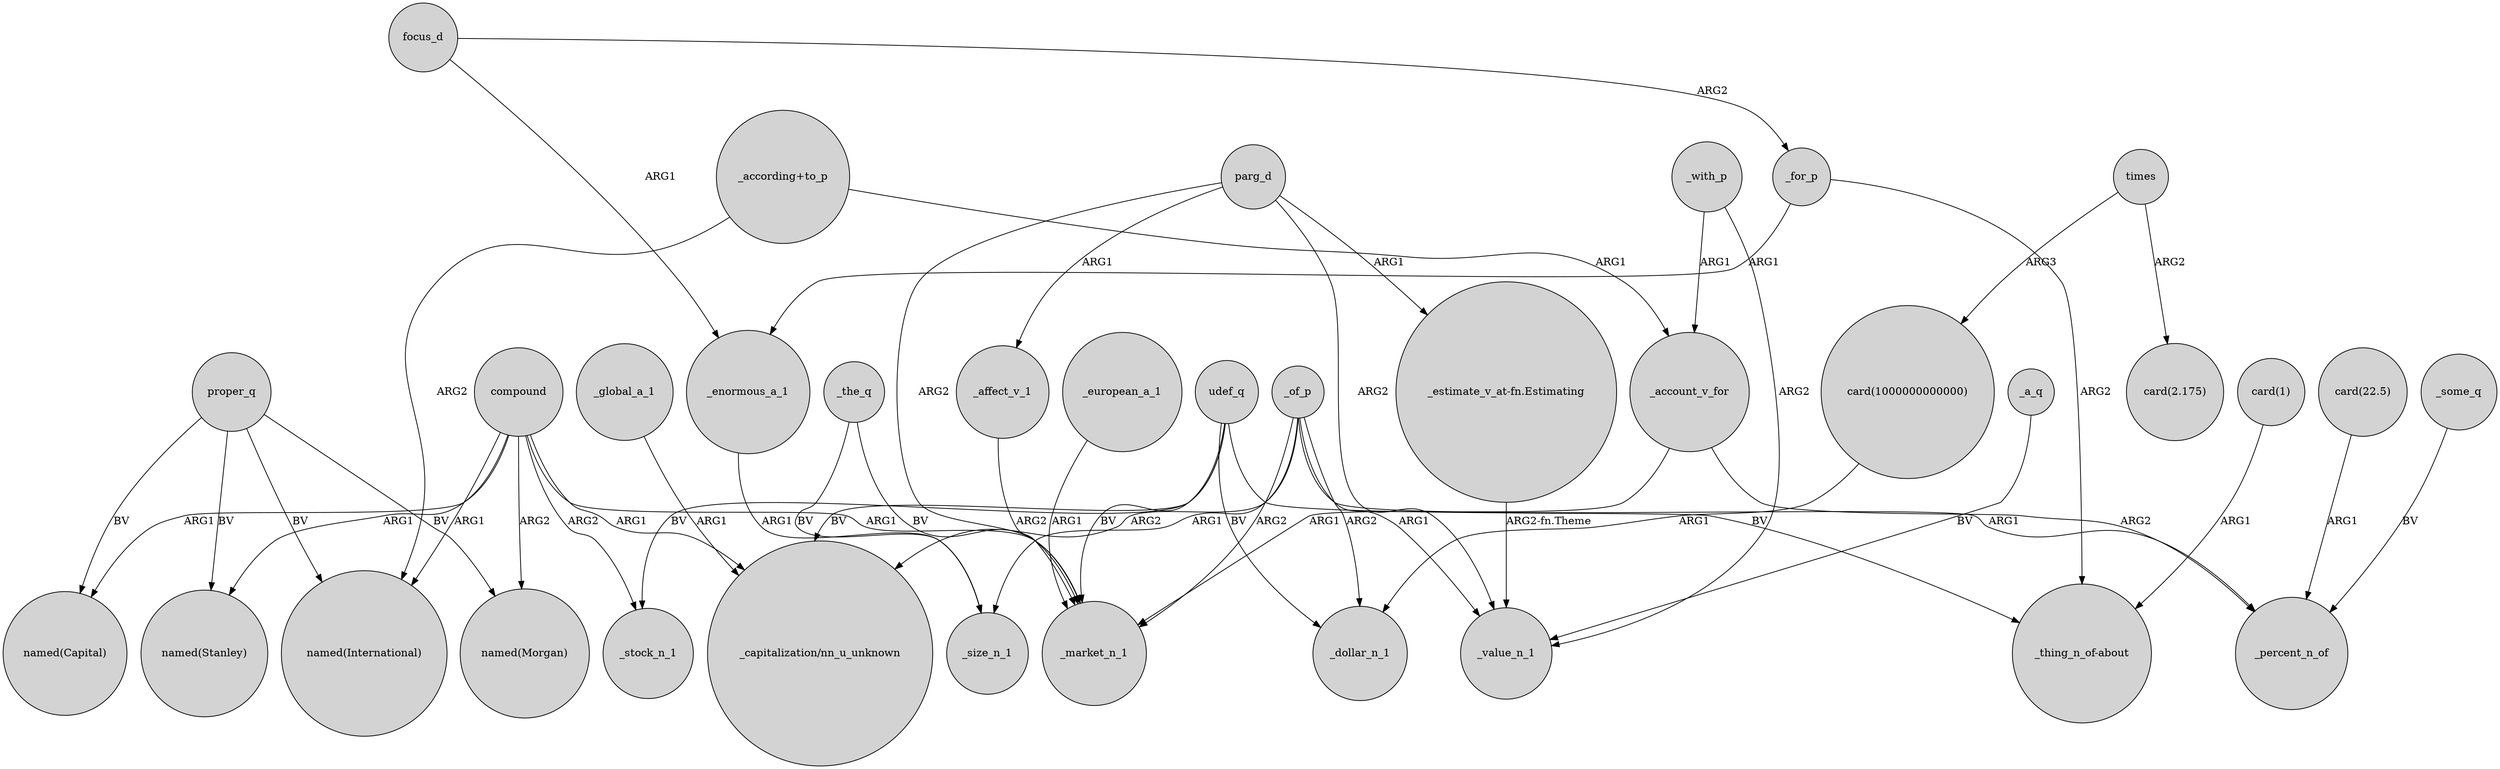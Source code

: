 digraph {
	node [shape=circle style=filled]
	compound -> "named(International)" [label=ARG1]
	_enormous_a_1 -> _size_n_1 [label=ARG1]
	udef_q -> "_thing_n_of-about" [label=BV]
	"_estimate_v_at-fn.Estimating" -> _value_n_1 [label="ARG2-fn.Theme"]
	_the_q -> _size_n_1 [label=BV]
	parg_d -> _value_n_1 [label=ARG2]
	focus_d -> _enormous_a_1 [label=ARG1]
	proper_q -> "named(Capital)" [label=BV]
	_for_p -> "_thing_n_of-about" [label=ARG2]
	compound -> "named(Stanley)" [label=ARG1]
	_with_p -> _account_v_for [label=ARG1]
	proper_q -> "named(Morgan)" [label=BV]
	_of_p -> _value_n_1 [label=ARG1]
	udef_q -> _market_n_1 [label=BV]
	"card(1000000000000)" -> _dollar_n_1 [label=ARG1]
	_for_p -> _enormous_a_1 [label=ARG1]
	focus_d -> _for_p [label=ARG2]
	_of_p -> _market_n_1 [label=ARG2]
	compound -> "named(Morgan)" [label=ARG2]
	parg_d -> _market_n_1 [label=ARG2]
	compound -> _stock_n_1 [label=ARG2]
	_of_p -> _size_n_1 [label=ARG1]
	_account_v_for -> _market_n_1 [label=ARG1]
	_of_p -> _percent_n_of [label=ARG1]
	udef_q -> _stock_n_1 [label=BV]
	times -> "card(1000000000000)" [label=ARG3]
	_of_p -> "_capitalization/nn_u_unknown" [label=ARG2]
	_with_p -> _value_n_1 [label=ARG2]
	_global_a_1 -> "_capitalization/nn_u_unknown" [label=ARG1]
	compound -> "named(Capital)" [label=ARG1]
	proper_q -> "named(Stanley)" [label=BV]
	_account_v_for -> _percent_n_of [label=ARG2]
	"_according+to_p" -> _account_v_for [label=ARG1]
	parg_d -> "_estimate_v_at-fn.Estimating" [label=ARG1]
	_a_q -> _value_n_1 [label=BV]
	"_according+to_p" -> "named(International)" [label=ARG2]
	"card(1)" -> "_thing_n_of-about" [label=ARG1]
	_of_p -> _dollar_n_1 [label=ARG2]
	_european_a_1 -> _market_n_1 [label=ARG1]
	parg_d -> _affect_v_1 [label=ARG1]
	compound -> _market_n_1 [label=ARG1]
	_affect_v_1 -> _market_n_1 [label=ARG2]
	times -> "card(2.175)" [label=ARG2]
	udef_q -> "_capitalization/nn_u_unknown" [label=BV]
	_the_q -> _market_n_1 [label=BV]
	compound -> "_capitalization/nn_u_unknown" [label=ARG1]
	"card(22.5)" -> _percent_n_of [label=ARG1]
	udef_q -> _dollar_n_1 [label=BV]
	proper_q -> "named(International)" [label=BV]
	_some_q -> _percent_n_of [label=BV]
}
